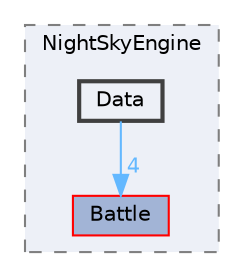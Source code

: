 digraph "C:/Users/wistf/Unreal Projects/NightSkyEngine/Source/NightSkyEngine/Data"
{
 // LATEX_PDF_SIZE
  bgcolor="transparent";
  edge [fontname=Helvetica,fontsize=10,labelfontname=Helvetica,labelfontsize=10];
  node [fontname=Helvetica,fontsize=10,shape=box,height=0.2,width=0.4];
  compound=true
  subgraph clusterdir_7e16cbedfcbff2814f4a9d01926cca81 {
    graph [ bgcolor="#edf0f7", pencolor="grey50", label="NightSkyEngine", fontname=Helvetica,fontsize=10 style="filled,dashed", URL="dir_7e16cbedfcbff2814f4a9d01926cca81.html",tooltip=""]
  dir_e11a7e4a5013dad664c2d2c49f07bfc0 [label="Battle", fillcolor="#a2b4d6", color="red", style="filled", URL="dir_e11a7e4a5013dad664c2d2c49f07bfc0.html",tooltip=""];
  dir_2eda1223cc419035231db30215b8ccb1 [label="Data", fillcolor="#edf0f7", color="grey25", style="filled,bold", URL="dir_2eda1223cc419035231db30215b8ccb1.html",tooltip=""];
  }
  dir_2eda1223cc419035231db30215b8ccb1->dir_e11a7e4a5013dad664c2d2c49f07bfc0 [headlabel="4", labeldistance=1.5 headhref="dir_000004_000001.html" href="dir_000004_000001.html" color="steelblue1" fontcolor="steelblue1"];
}
